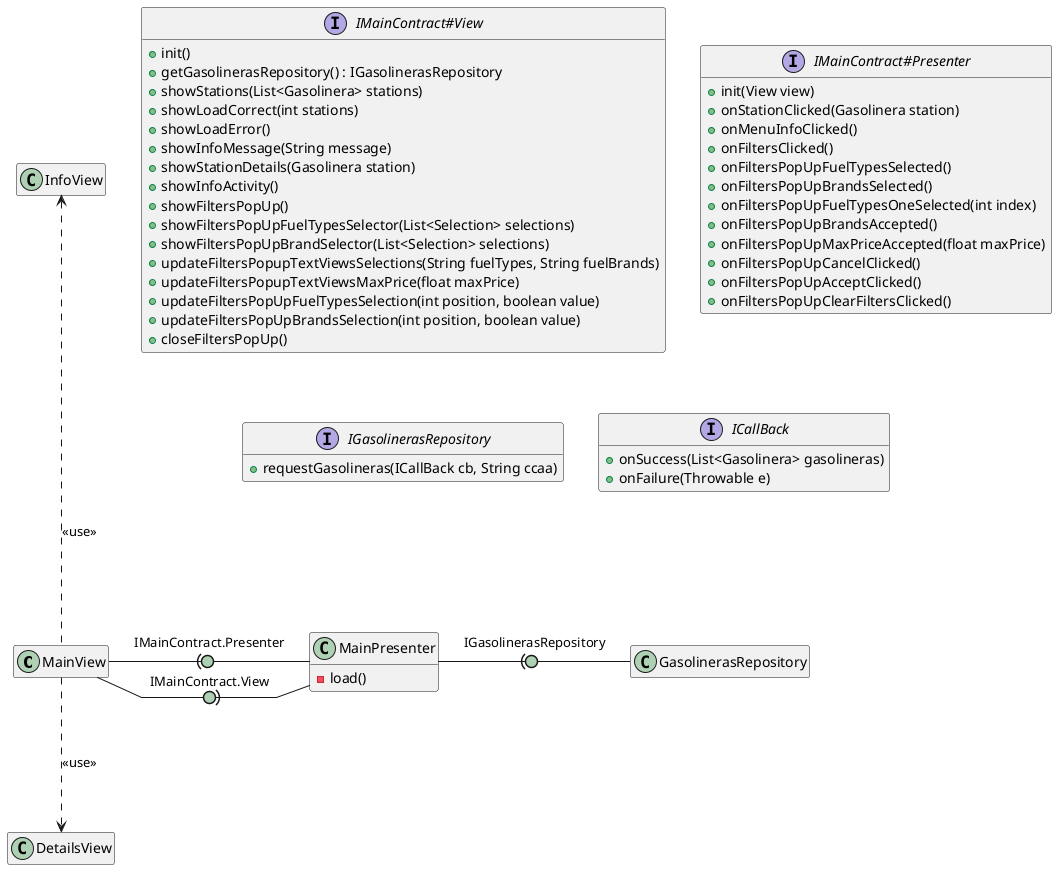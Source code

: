 @startuml clases

hide empty members
skinparam linetype polyline
skinparam arrowLollipopColor #ADD1B2

MainView -right(0- MainPresenter : IMainContract.Presenter
MainView -right0)- MainPresenter : IMainContract.View
MainView -up..-> InfoView : <<use>>
MainView -down..> DetailsView : <<use>>
MainPresenter -right(0- GasolinerasRepository : IGasolinerasRepository


class MainPresenter {
    -load()
}

interface IMainContract#View {
    + init()
    + getGasolinerasRepository() : IGasolinerasRepository
    + showStations(List<Gasolinera> stations)
    + showLoadCorrect(int stations)
    + showLoadError()
    + showInfoMessage(String message)
    + showStationDetails(Gasolinera station)
    + showInfoActivity()
    + showFiltersPopUp()
    + showFiltersPopUpFuelTypesSelector(List<Selection> selections)
    + showFiltersPopUpBrandSelector(List<Selection> selections)
    + updateFiltersPopupTextViewsSelections(String fuelTypes, String fuelBrands)
    + updateFiltersPopupTextViewsMaxPrice(float maxPrice)
    + updateFiltersPopUpFuelTypesSelection(int position, boolean value)
    + updateFiltersPopUpBrandsSelection(int position, boolean value)
    + closeFiltersPopUp()
}

interface IMainContract#Presenter {
    + init(View view)
    + onStationClicked(Gasolinera station)
    + onMenuInfoClicked()
    + onFiltersClicked()
    + onFiltersPopUpFuelTypesSelected()
    + onFiltersPopUpBrandsSelected()
    + onFiltersPopUpFuelTypesOneSelected(int index)
    + onFiltersPopUpBrandsAccepted()
    + onFiltersPopUpMaxPriceAccepted(float maxPrice)
    + onFiltersPopUpCancelClicked()
    + onFiltersPopUpAcceptClicked()
    + onFiltersPopUpClearFiltersClicked()
}

interface IGasolinerasRepository {
    + requestGasolineras(ICallBack cb, String ccaa)
}

interface ICallBack {
    + onSuccess(List<Gasolinera> gasolineras)
    + onFailure(Throwable e)
}


@enduml